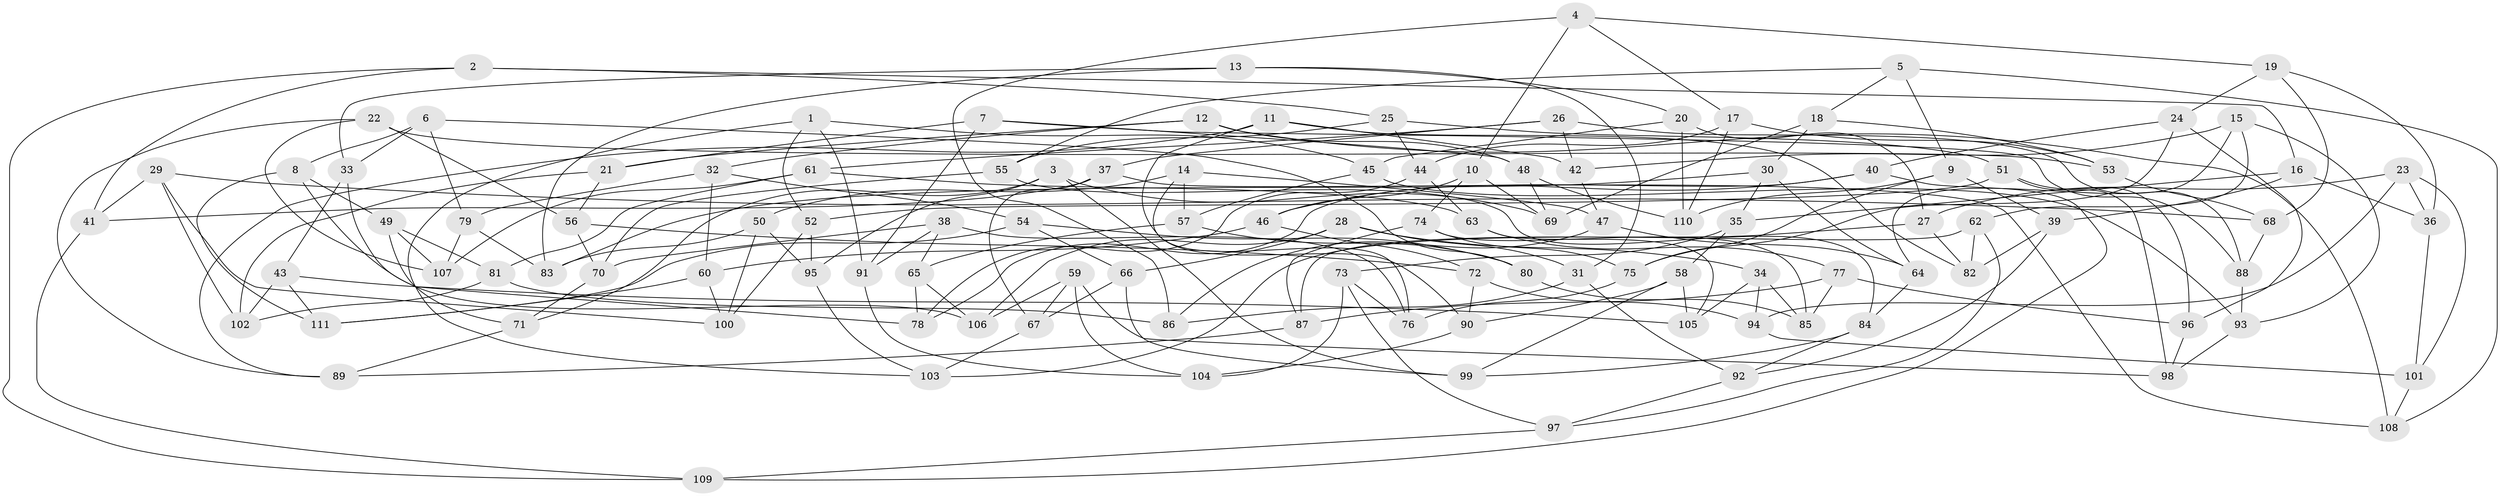 // coarse degree distribution, {7: 0.06818181818181818, 10: 0.09090909090909091, 5: 0.09090909090909091, 13: 0.022727272727272728, 9: 0.045454545454545456, 8: 0.11363636363636363, 4: 0.38636363636363635, 11: 0.022727272727272728, 6: 0.11363636363636363, 14: 0.022727272727272728, 3: 0.022727272727272728}
// Generated by graph-tools (version 1.1) at 2025/20/03/04/25 18:20:39]
// undirected, 111 vertices, 222 edges
graph export_dot {
graph [start="1"]
  node [color=gray90,style=filled];
  1;
  2;
  3;
  4;
  5;
  6;
  7;
  8;
  9;
  10;
  11;
  12;
  13;
  14;
  15;
  16;
  17;
  18;
  19;
  20;
  21;
  22;
  23;
  24;
  25;
  26;
  27;
  28;
  29;
  30;
  31;
  32;
  33;
  34;
  35;
  36;
  37;
  38;
  39;
  40;
  41;
  42;
  43;
  44;
  45;
  46;
  47;
  48;
  49;
  50;
  51;
  52;
  53;
  54;
  55;
  56;
  57;
  58;
  59;
  60;
  61;
  62;
  63;
  64;
  65;
  66;
  67;
  68;
  69;
  70;
  71;
  72;
  73;
  74;
  75;
  76;
  77;
  78;
  79;
  80;
  81;
  82;
  83;
  84;
  85;
  86;
  87;
  88;
  89;
  90;
  91;
  92;
  93;
  94;
  95;
  96;
  97;
  98;
  99;
  100;
  101;
  102;
  103;
  104;
  105;
  106;
  107;
  108;
  109;
  110;
  111;
  1 -- 91;
  1 -- 52;
  1 -- 103;
  1 -- 45;
  2 -- 25;
  2 -- 16;
  2 -- 41;
  2 -- 109;
  3 -- 71;
  3 -- 69;
  3 -- 99;
  3 -- 95;
  4 -- 19;
  4 -- 17;
  4 -- 86;
  4 -- 10;
  5 -- 9;
  5 -- 108;
  5 -- 55;
  5 -- 18;
  6 -- 33;
  6 -- 8;
  6 -- 80;
  6 -- 79;
  7 -- 21;
  7 -- 91;
  7 -- 48;
  7 -- 88;
  8 -- 106;
  8 -- 49;
  8 -- 111;
  9 -- 75;
  9 -- 110;
  9 -- 39;
  10 -- 74;
  10 -- 69;
  10 -- 46;
  11 -- 82;
  11 -- 42;
  11 -- 89;
  11 -- 90;
  12 -- 48;
  12 -- 21;
  12 -- 108;
  12 -- 32;
  13 -- 20;
  13 -- 33;
  13 -- 31;
  13 -- 83;
  14 -- 57;
  14 -- 47;
  14 -- 50;
  14 -- 76;
  15 -- 62;
  15 -- 93;
  15 -- 42;
  15 -- 64;
  16 -- 39;
  16 -- 35;
  16 -- 36;
  17 -- 44;
  17 -- 53;
  17 -- 110;
  18 -- 30;
  18 -- 69;
  18 -- 53;
  19 -- 24;
  19 -- 68;
  19 -- 36;
  20 -- 45;
  20 -- 27;
  20 -- 110;
  21 -- 56;
  21 -- 102;
  22 -- 107;
  22 -- 56;
  22 -- 89;
  22 -- 53;
  23 -- 94;
  23 -- 27;
  23 -- 101;
  23 -- 36;
  24 -- 96;
  24 -- 75;
  24 -- 40;
  25 -- 55;
  25 -- 51;
  25 -- 44;
  26 -- 88;
  26 -- 42;
  26 -- 61;
  26 -- 37;
  27 -- 82;
  27 -- 103;
  28 -- 31;
  28 -- 66;
  28 -- 106;
  28 -- 34;
  29 -- 41;
  29 -- 100;
  29 -- 68;
  29 -- 102;
  30 -- 64;
  30 -- 35;
  30 -- 83;
  31 -- 92;
  31 -- 86;
  32 -- 54;
  32 -- 79;
  32 -- 60;
  33 -- 78;
  33 -- 43;
  34 -- 94;
  34 -- 85;
  34 -- 105;
  35 -- 73;
  35 -- 58;
  36 -- 101;
  37 -- 67;
  37 -- 108;
  37 -- 41;
  38 -- 70;
  38 -- 76;
  38 -- 65;
  38 -- 91;
  39 -- 92;
  39 -- 82;
  40 -- 78;
  40 -- 46;
  40 -- 109;
  41 -- 109;
  42 -- 47;
  43 -- 102;
  43 -- 105;
  43 -- 111;
  44 -- 78;
  44 -- 63;
  45 -- 93;
  45 -- 57;
  46 -- 60;
  46 -- 72;
  47 -- 86;
  47 -- 64;
  48 -- 110;
  48 -- 69;
  49 -- 71;
  49 -- 107;
  49 -- 81;
  50 -- 100;
  50 -- 95;
  50 -- 83;
  51 -- 98;
  51 -- 96;
  51 -- 52;
  52 -- 95;
  52 -- 100;
  53 -- 68;
  54 -- 80;
  54 -- 111;
  54 -- 66;
  55 -- 70;
  55 -- 84;
  56 -- 72;
  56 -- 70;
  57 -- 65;
  57 -- 80;
  58 -- 99;
  58 -- 90;
  58 -- 105;
  59 -- 104;
  59 -- 106;
  59 -- 67;
  59 -- 98;
  60 -- 111;
  60 -- 100;
  61 -- 81;
  61 -- 107;
  61 -- 63;
  62 -- 87;
  62 -- 97;
  62 -- 82;
  63 -- 105;
  63 -- 77;
  64 -- 84;
  65 -- 78;
  65 -- 106;
  66 -- 67;
  66 -- 99;
  67 -- 103;
  68 -- 88;
  70 -- 71;
  71 -- 89;
  72 -- 94;
  72 -- 90;
  73 -- 97;
  73 -- 76;
  73 -- 104;
  74 -- 85;
  74 -- 87;
  74 -- 75;
  75 -- 76;
  77 -- 85;
  77 -- 87;
  77 -- 96;
  79 -- 107;
  79 -- 83;
  80 -- 85;
  81 -- 102;
  81 -- 86;
  84 -- 99;
  84 -- 92;
  87 -- 89;
  88 -- 93;
  90 -- 104;
  91 -- 104;
  92 -- 97;
  93 -- 98;
  94 -- 101;
  95 -- 103;
  96 -- 98;
  97 -- 109;
  101 -- 108;
}
